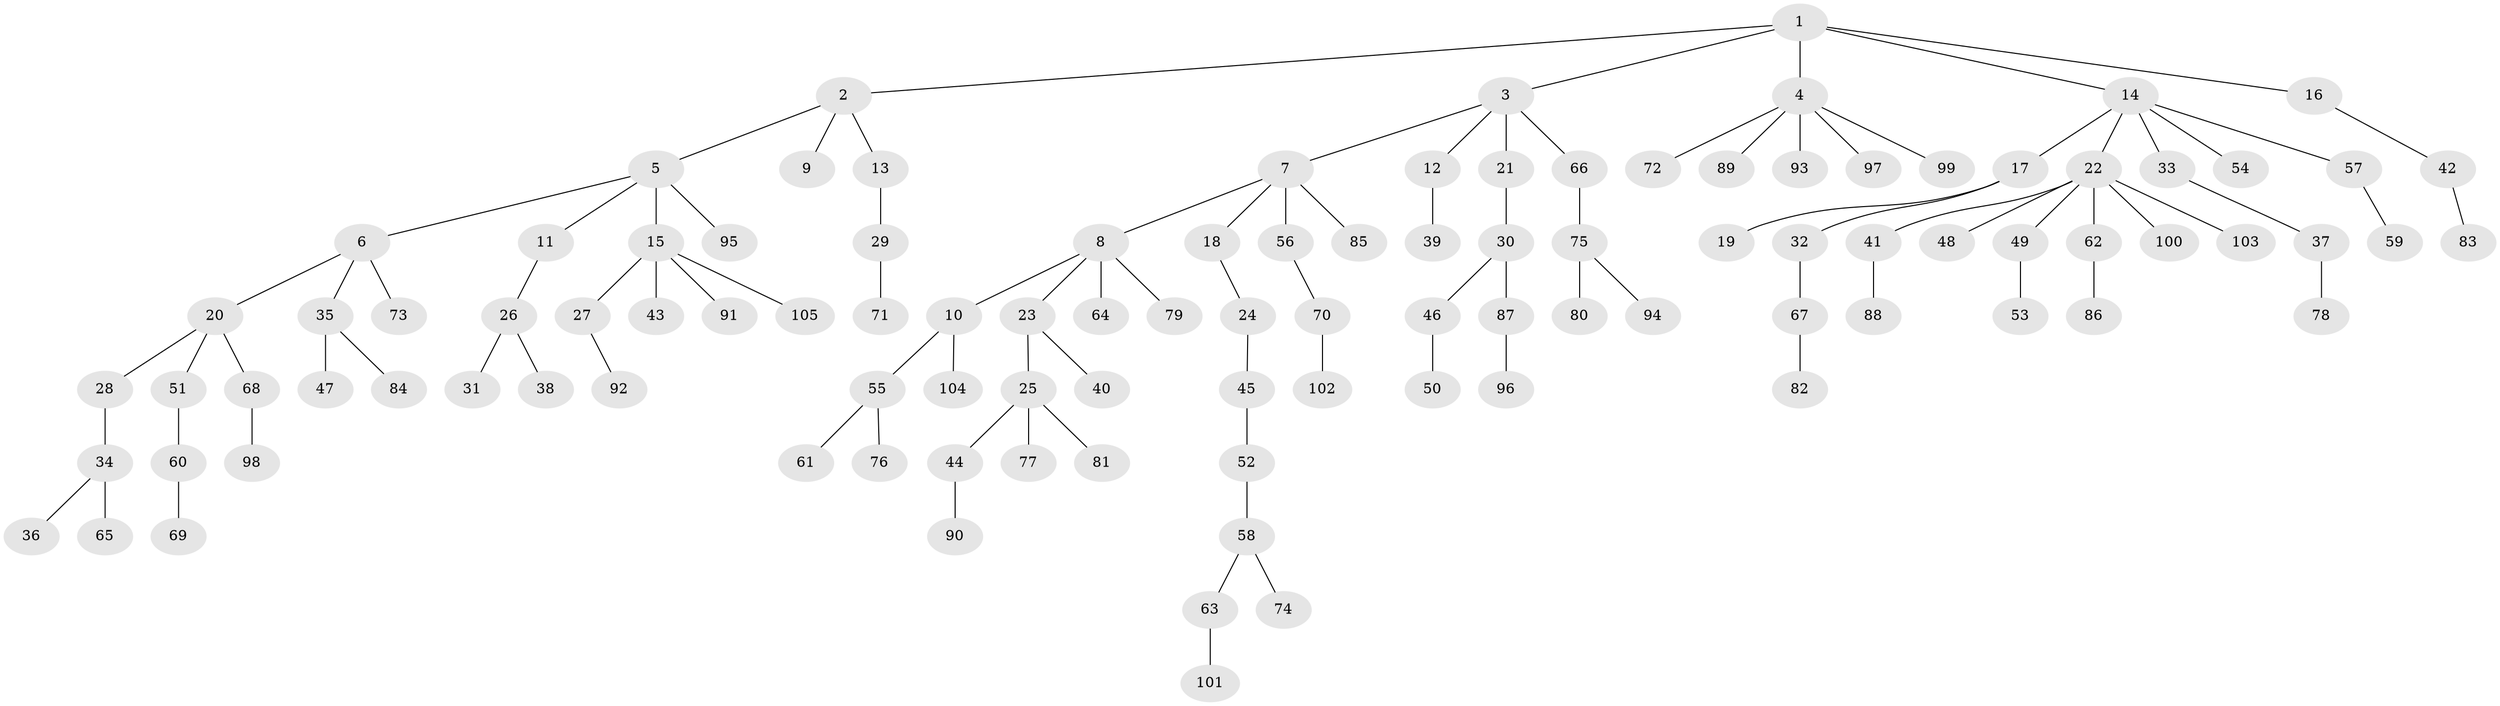 // Generated by graph-tools (version 1.1) at 2025/36/03/09/25 02:36:43]
// undirected, 105 vertices, 104 edges
graph export_dot {
graph [start="1"]
  node [color=gray90,style=filled];
  1;
  2;
  3;
  4;
  5;
  6;
  7;
  8;
  9;
  10;
  11;
  12;
  13;
  14;
  15;
  16;
  17;
  18;
  19;
  20;
  21;
  22;
  23;
  24;
  25;
  26;
  27;
  28;
  29;
  30;
  31;
  32;
  33;
  34;
  35;
  36;
  37;
  38;
  39;
  40;
  41;
  42;
  43;
  44;
  45;
  46;
  47;
  48;
  49;
  50;
  51;
  52;
  53;
  54;
  55;
  56;
  57;
  58;
  59;
  60;
  61;
  62;
  63;
  64;
  65;
  66;
  67;
  68;
  69;
  70;
  71;
  72;
  73;
  74;
  75;
  76;
  77;
  78;
  79;
  80;
  81;
  82;
  83;
  84;
  85;
  86;
  87;
  88;
  89;
  90;
  91;
  92;
  93;
  94;
  95;
  96;
  97;
  98;
  99;
  100;
  101;
  102;
  103;
  104;
  105;
  1 -- 2;
  1 -- 3;
  1 -- 4;
  1 -- 14;
  1 -- 16;
  2 -- 5;
  2 -- 9;
  2 -- 13;
  3 -- 7;
  3 -- 12;
  3 -- 21;
  3 -- 66;
  4 -- 72;
  4 -- 89;
  4 -- 93;
  4 -- 97;
  4 -- 99;
  5 -- 6;
  5 -- 11;
  5 -- 15;
  5 -- 95;
  6 -- 20;
  6 -- 35;
  6 -- 73;
  7 -- 8;
  7 -- 18;
  7 -- 56;
  7 -- 85;
  8 -- 10;
  8 -- 23;
  8 -- 64;
  8 -- 79;
  10 -- 55;
  10 -- 104;
  11 -- 26;
  12 -- 39;
  13 -- 29;
  14 -- 17;
  14 -- 22;
  14 -- 33;
  14 -- 54;
  14 -- 57;
  15 -- 27;
  15 -- 43;
  15 -- 91;
  15 -- 105;
  16 -- 42;
  17 -- 19;
  17 -- 32;
  18 -- 24;
  20 -- 28;
  20 -- 51;
  20 -- 68;
  21 -- 30;
  22 -- 41;
  22 -- 48;
  22 -- 49;
  22 -- 62;
  22 -- 100;
  22 -- 103;
  23 -- 25;
  23 -- 40;
  24 -- 45;
  25 -- 44;
  25 -- 77;
  25 -- 81;
  26 -- 31;
  26 -- 38;
  27 -- 92;
  28 -- 34;
  29 -- 71;
  30 -- 46;
  30 -- 87;
  32 -- 67;
  33 -- 37;
  34 -- 36;
  34 -- 65;
  35 -- 47;
  35 -- 84;
  37 -- 78;
  41 -- 88;
  42 -- 83;
  44 -- 90;
  45 -- 52;
  46 -- 50;
  49 -- 53;
  51 -- 60;
  52 -- 58;
  55 -- 61;
  55 -- 76;
  56 -- 70;
  57 -- 59;
  58 -- 63;
  58 -- 74;
  60 -- 69;
  62 -- 86;
  63 -- 101;
  66 -- 75;
  67 -- 82;
  68 -- 98;
  70 -- 102;
  75 -- 80;
  75 -- 94;
  87 -- 96;
}
